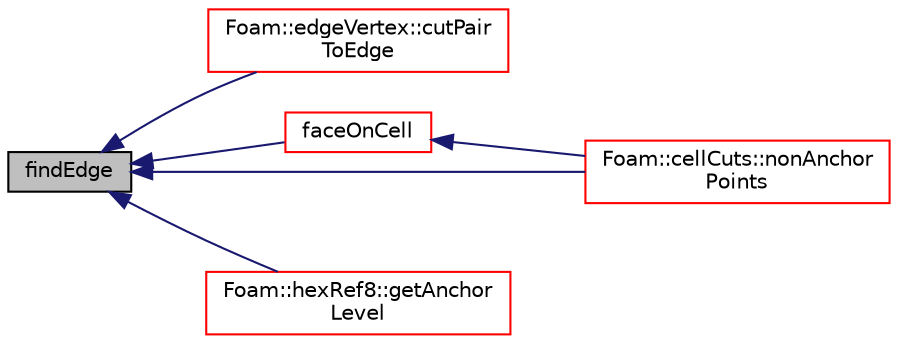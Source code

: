 digraph "findEdge"
{
  bgcolor="transparent";
  edge [fontname="Helvetica",fontsize="10",labelfontname="Helvetica",labelfontsize="10"];
  node [fontname="Helvetica",fontsize="10",shape=record];
  rankdir="LR";
  Node1 [label="findEdge",height=0.2,width=0.4,color="black", fillcolor="grey75", style="filled", fontcolor="black"];
  Node1 -> Node2 [dir="back",color="midnightblue",fontsize="10",style="solid",fontname="Helvetica"];
  Node2 [label="Foam::edgeVertex::cutPair\lToEdge",height=0.2,width=0.4,color="red",URL="$a00623.html#ad0994c975f433de197a2062ceb944a63",tooltip="Find mesh edge (or -1) between two cuts. "];
  Node1 -> Node3 [dir="back",color="midnightblue",fontsize="10",style="solid",fontname="Helvetica"];
  Node3 [label="faceOnCell",height=0.2,width=0.4,color="red",URL="$a10797.html#ae8119e36b45b1e47f91cdcb57222986d",tooltip="Is face used by cell. "];
  Node3 -> Node4 [dir="back",color="midnightblue",fontsize="10",style="solid",fontname="Helvetica"];
  Node4 [label="Foam::cellCuts::nonAnchor\lPoints",height=0.2,width=0.4,color="red",URL="$a00212.html#a8787009bd3255baa9c0480bbe3df17e3",tooltip="Invert anchor point selection. "];
  Node1 -> Node5 [dir="back",color="midnightblue",fontsize="10",style="solid",fontname="Helvetica"];
  Node5 [label="Foam::hexRef8::getAnchor\lLevel",height=0.2,width=0.4,color="red",URL="$a01012.html#a276f74cad44a507d932135ca5e24559f",tooltip="Gets level such that the face has four points <= level. "];
  Node1 -> Node4 [dir="back",color="midnightblue",fontsize="10",style="solid",fontname="Helvetica"];
}
